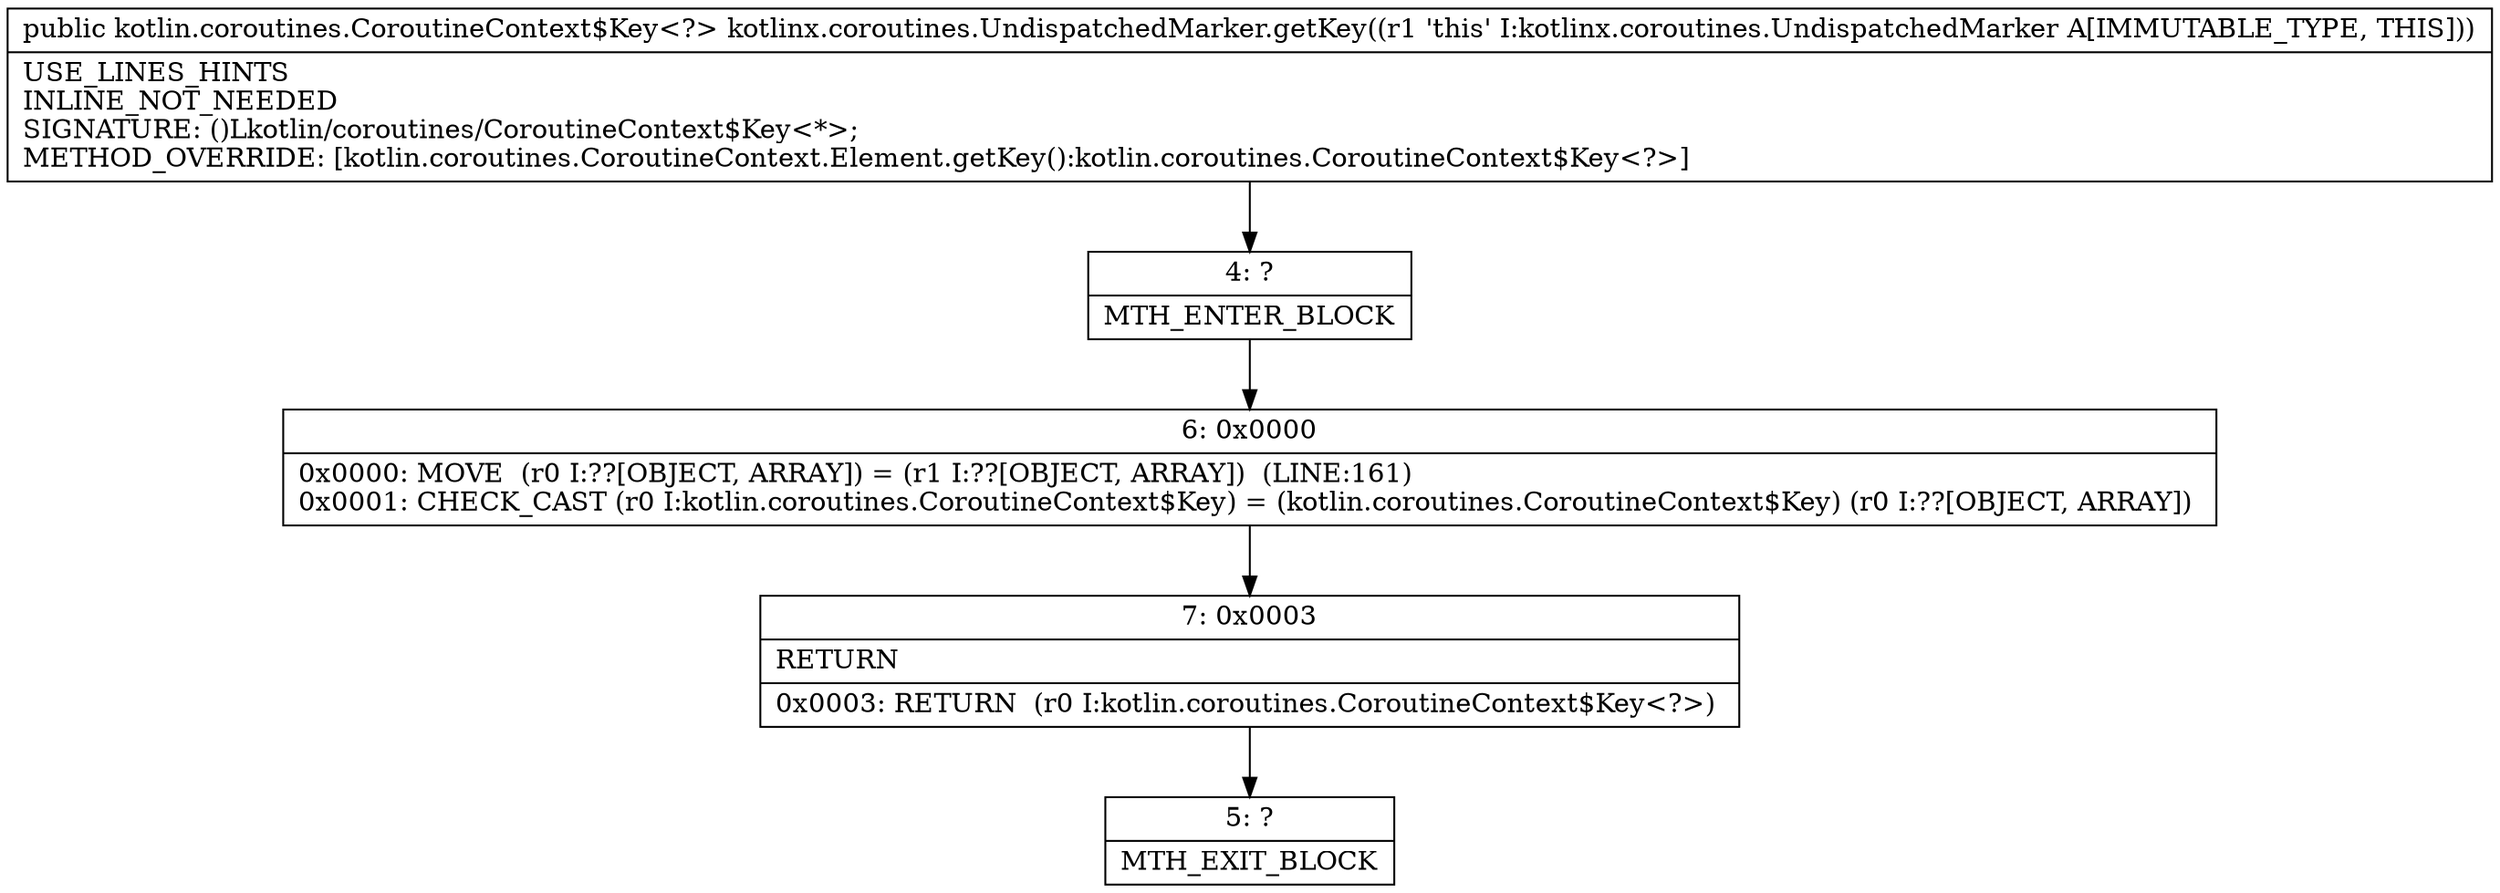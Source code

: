 digraph "CFG forkotlinx.coroutines.UndispatchedMarker.getKey()Lkotlin\/coroutines\/CoroutineContext$Key;" {
Node_4 [shape=record,label="{4\:\ ?|MTH_ENTER_BLOCK\l}"];
Node_6 [shape=record,label="{6\:\ 0x0000|0x0000: MOVE  (r0 I:??[OBJECT, ARRAY]) = (r1 I:??[OBJECT, ARRAY])  (LINE:161)\l0x0001: CHECK_CAST (r0 I:kotlin.coroutines.CoroutineContext$Key) = (kotlin.coroutines.CoroutineContext$Key) (r0 I:??[OBJECT, ARRAY]) \l}"];
Node_7 [shape=record,label="{7\:\ 0x0003|RETURN\l|0x0003: RETURN  (r0 I:kotlin.coroutines.CoroutineContext$Key\<?\>) \l}"];
Node_5 [shape=record,label="{5\:\ ?|MTH_EXIT_BLOCK\l}"];
MethodNode[shape=record,label="{public kotlin.coroutines.CoroutineContext$Key\<?\> kotlinx.coroutines.UndispatchedMarker.getKey((r1 'this' I:kotlinx.coroutines.UndispatchedMarker A[IMMUTABLE_TYPE, THIS]))  | USE_LINES_HINTS\lINLINE_NOT_NEEDED\lSIGNATURE: ()Lkotlin\/coroutines\/CoroutineContext$Key\<*\>;\lMETHOD_OVERRIDE: [kotlin.coroutines.CoroutineContext.Element.getKey():kotlin.coroutines.CoroutineContext$Key\<?\>]\l}"];
MethodNode -> Node_4;Node_4 -> Node_6;
Node_6 -> Node_7;
Node_7 -> Node_5;
}

